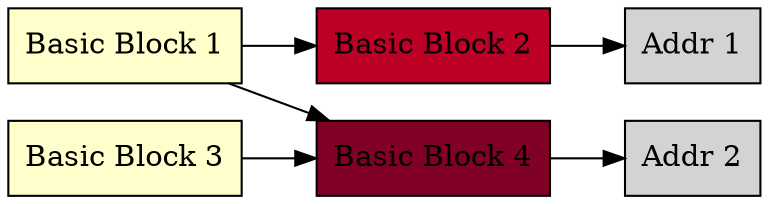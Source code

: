 digraph "long compute<1>(long)"{
	rankdir=LR;
	node[shape=box,colorscheme=ylorrd9, style=filled];

	"Basic Block 1" [fillcolor=1];
	"Basic Block 2" [fillcolor=8];
	"Basic Block 3" [fillcolor=1];
	"Basic Block 4" [fillcolor=9];
	"Addr 1";
	"Addr 2";

	"Basic Block 1"->"Basic Block 4";
	"Basic Block 1"->"Basic Block 2";
	"Basic Block 2"->"Addr 1";
	"Basic Block 3"->"Basic Block 4";
	"Basic Block 4"->"Addr 2";
}

